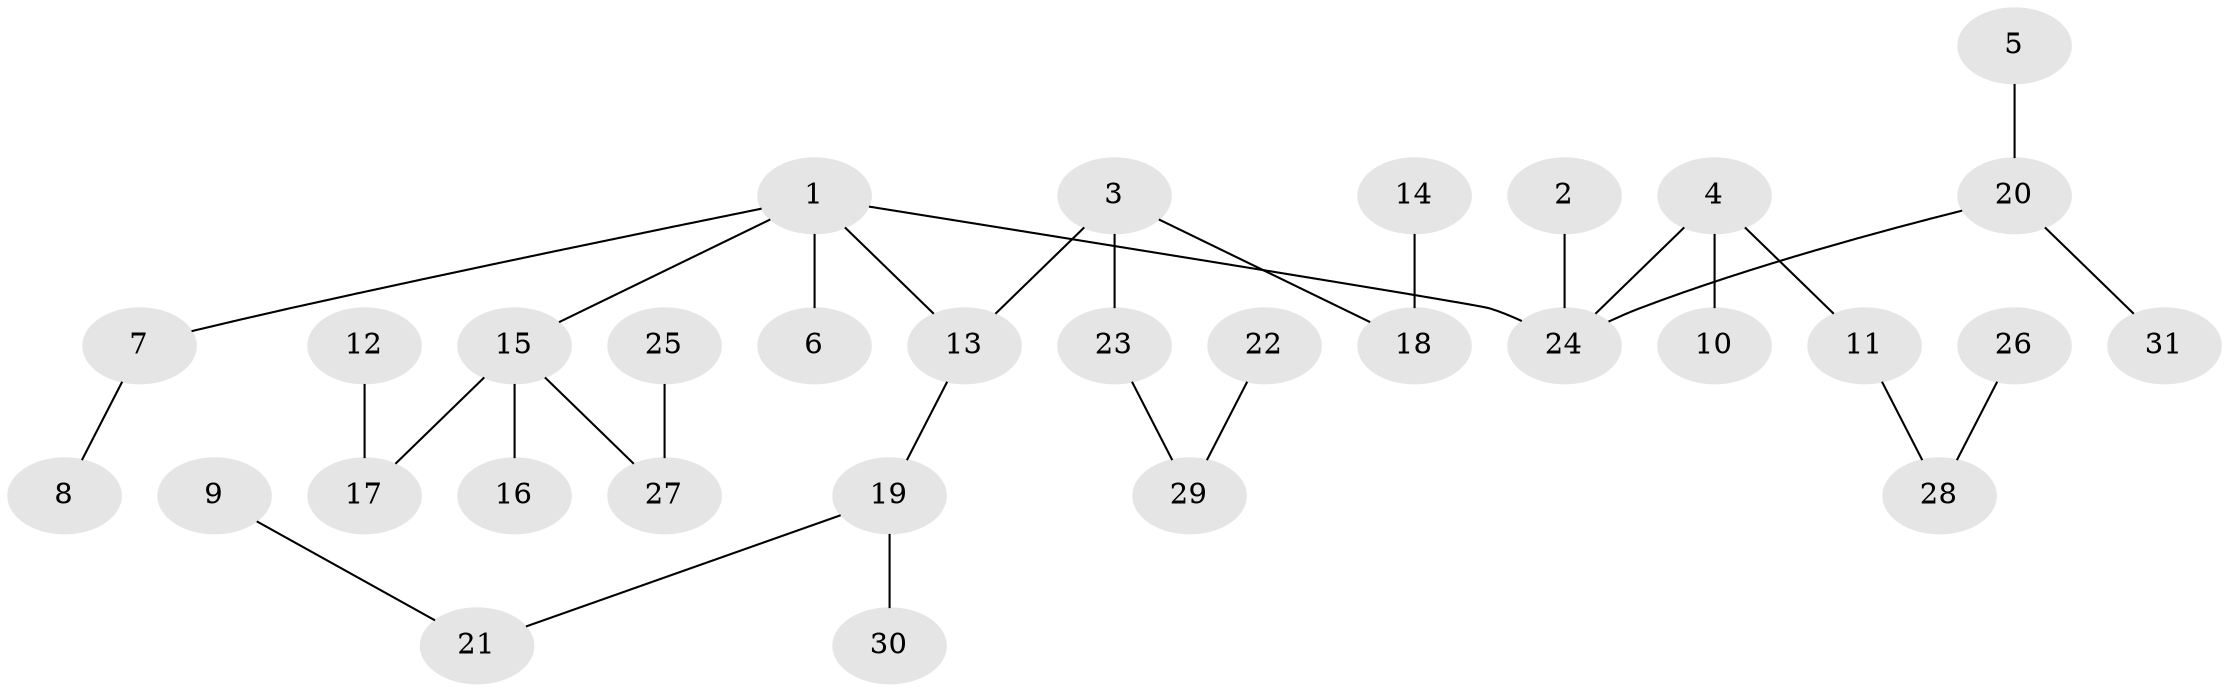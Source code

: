 // original degree distribution, {3: 0.18032786885245902, 5: 0.01639344262295082, 4: 0.09836065573770492, 2: 0.2459016393442623, 1: 0.45901639344262296}
// Generated by graph-tools (version 1.1) at 2025/50/03/09/25 03:50:25]
// undirected, 31 vertices, 30 edges
graph export_dot {
graph [start="1"]
  node [color=gray90,style=filled];
  1;
  2;
  3;
  4;
  5;
  6;
  7;
  8;
  9;
  10;
  11;
  12;
  13;
  14;
  15;
  16;
  17;
  18;
  19;
  20;
  21;
  22;
  23;
  24;
  25;
  26;
  27;
  28;
  29;
  30;
  31;
  1 -- 6 [weight=1.0];
  1 -- 7 [weight=1.0];
  1 -- 13 [weight=1.0];
  1 -- 15 [weight=1.0];
  1 -- 24 [weight=1.0];
  2 -- 24 [weight=1.0];
  3 -- 13 [weight=1.0];
  3 -- 18 [weight=1.0];
  3 -- 23 [weight=1.0];
  4 -- 10 [weight=1.0];
  4 -- 11 [weight=1.0];
  4 -- 24 [weight=1.0];
  5 -- 20 [weight=1.0];
  7 -- 8 [weight=1.0];
  9 -- 21 [weight=1.0];
  11 -- 28 [weight=1.0];
  12 -- 17 [weight=1.0];
  13 -- 19 [weight=1.0];
  14 -- 18 [weight=1.0];
  15 -- 16 [weight=1.0];
  15 -- 17 [weight=1.0];
  15 -- 27 [weight=1.0];
  19 -- 21 [weight=1.0];
  19 -- 30 [weight=1.0];
  20 -- 24 [weight=1.0];
  20 -- 31 [weight=1.0];
  22 -- 29 [weight=1.0];
  23 -- 29 [weight=1.0];
  25 -- 27 [weight=1.0];
  26 -- 28 [weight=1.0];
}
